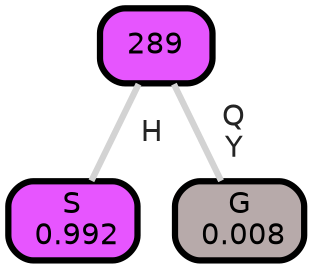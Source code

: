 graph Tree {
node [shape=box, style="filled, rounded",color="black",penwidth="3",fontcolor="black",                 fontname=helvetica] ;
graph [ranksep="0 equally", splines=straight,                 bgcolor=transparent, dpi=200] ;
edge [fontname=helvetica, fontweight=bold,fontcolor=grey14,color=lightgray] ;
0 [label="S
 0.992", fillcolor="#e755ff"] ;
1 [label="289", fillcolor="#e655fe"] ;
2 [label="G
 0.008", fillcolor="#b7aaaa"] ;
1 -- 0 [label=" H",penwidth=3] ;
1 -- 2 [label=" Q\n Y",penwidth=3] ;
{rank = same;}}

